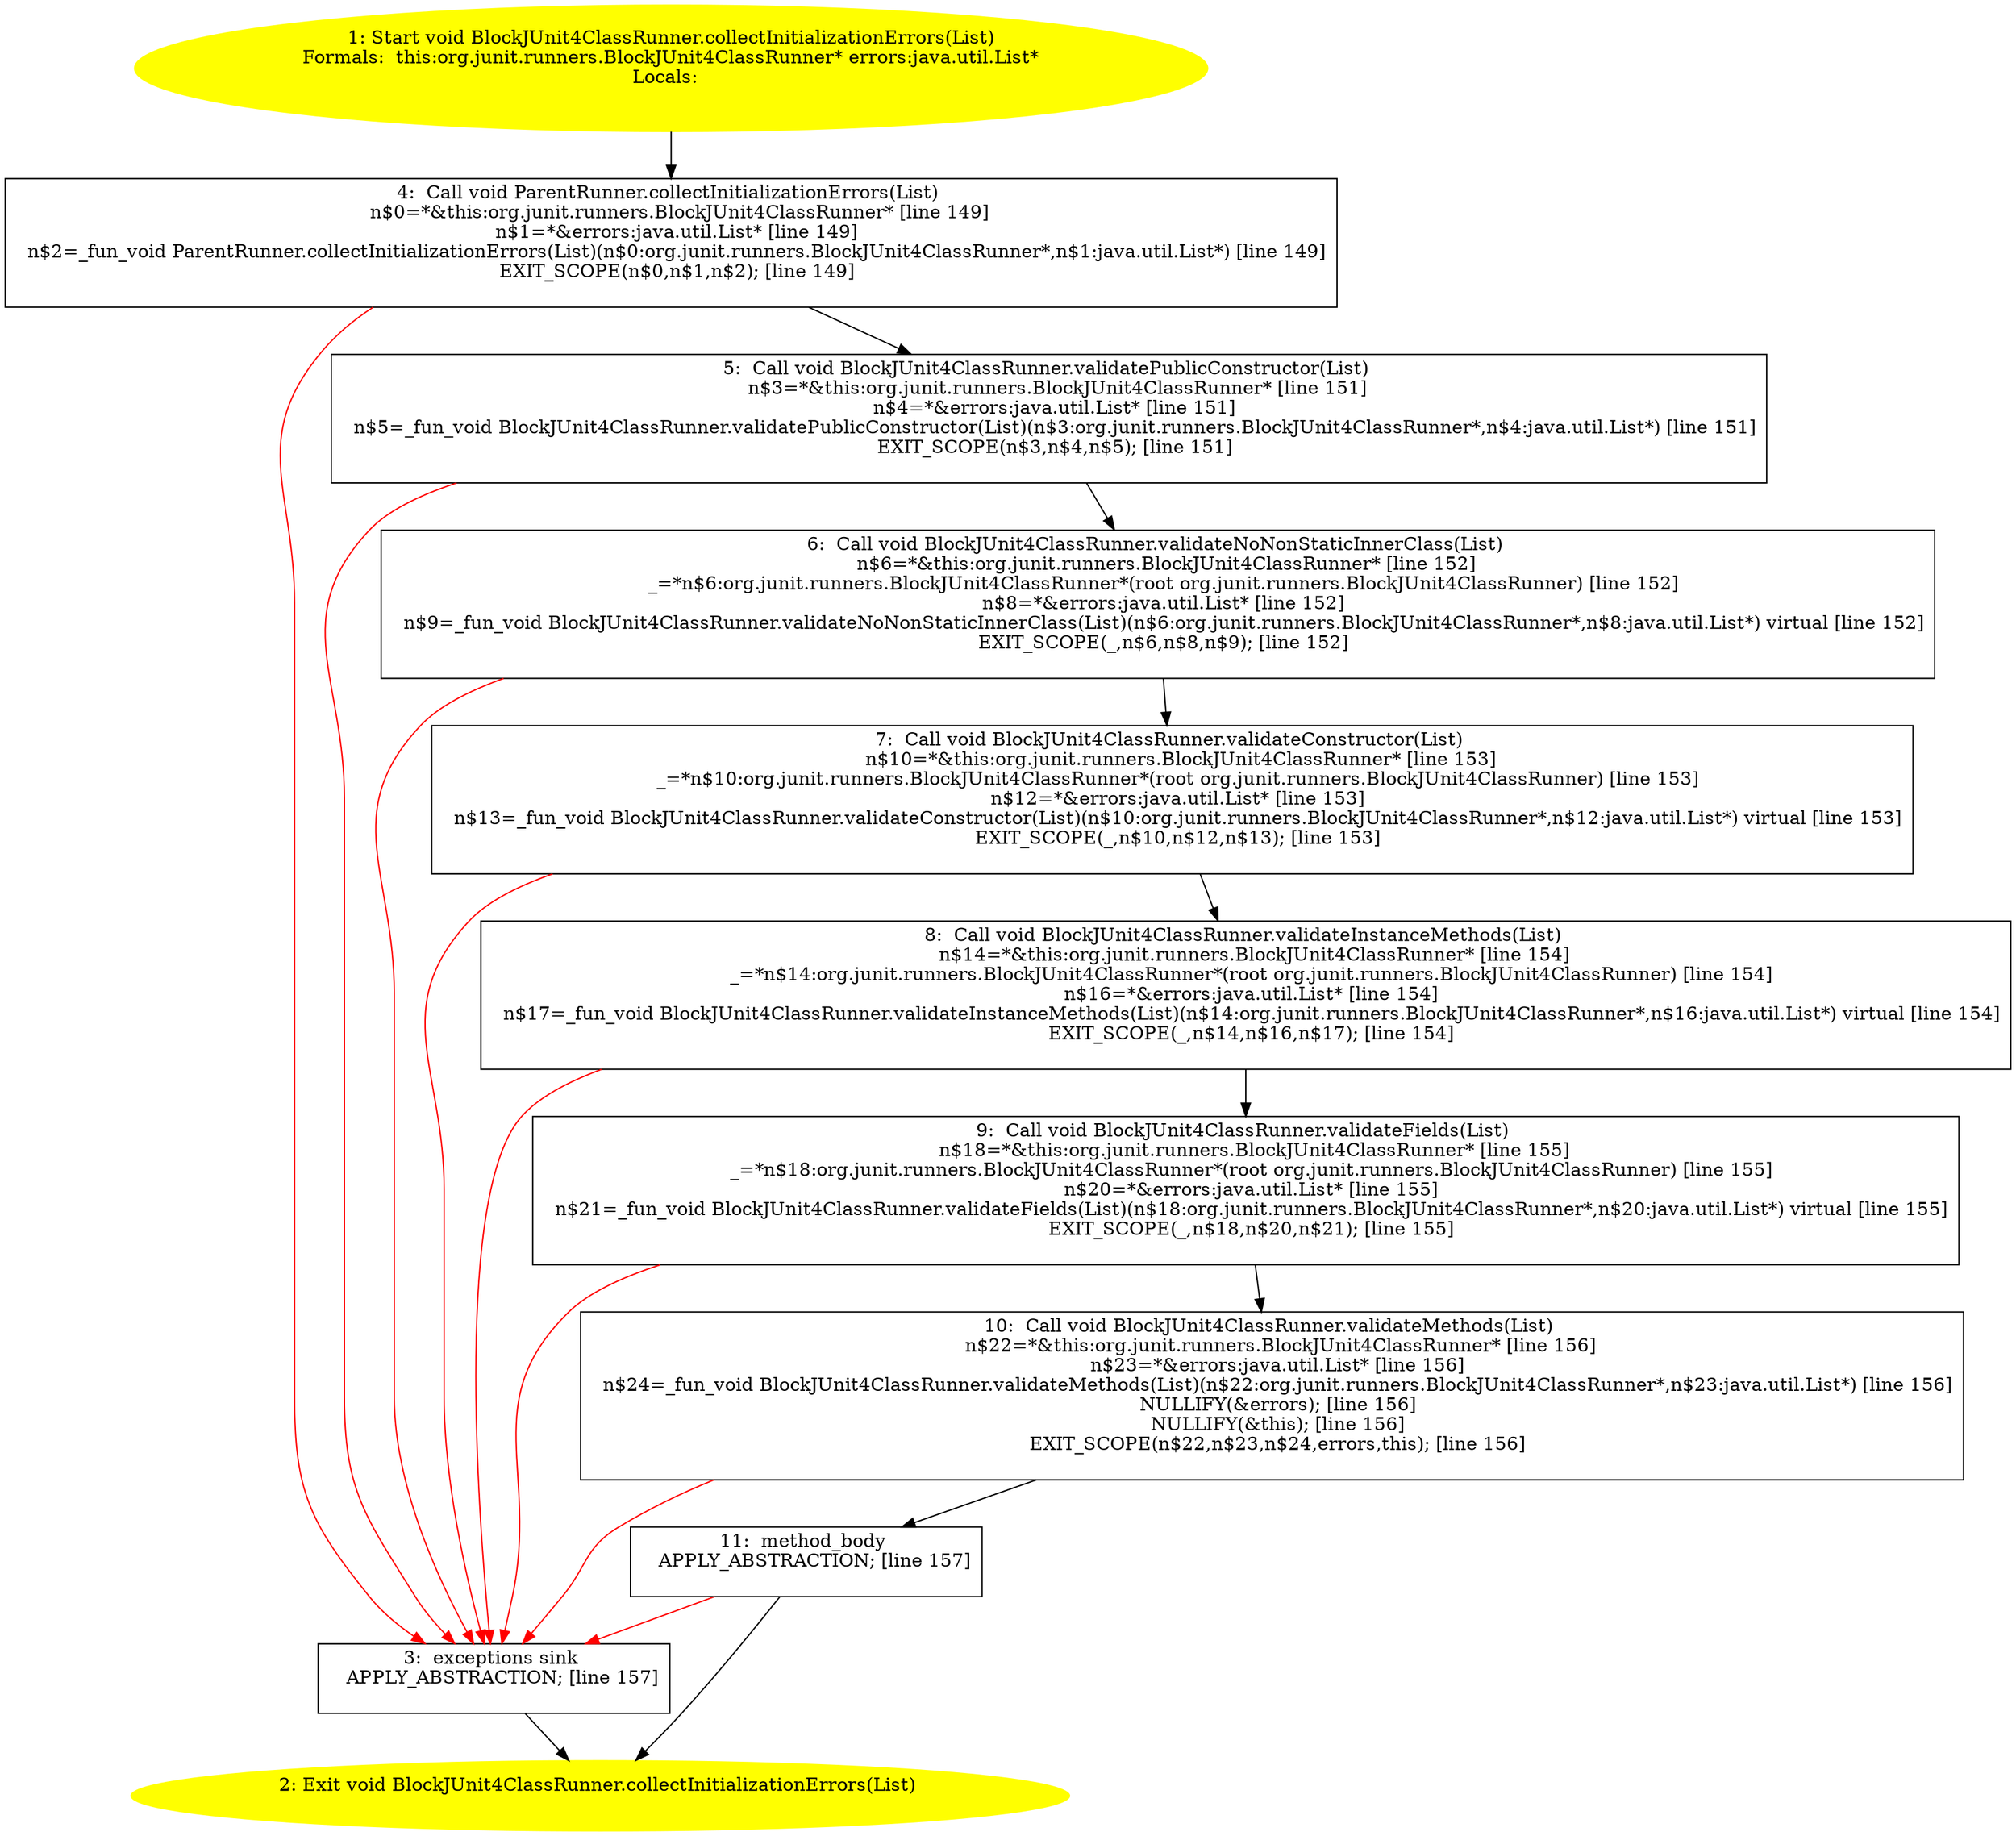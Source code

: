 /* @generated */
digraph cfg {
"org.junit.runners.BlockJUnit4ClassRunner.collectInitializationErrors(java.util.List):void.b449d5649b13755f44fa483141cfced3_1" [label="1: Start void BlockJUnit4ClassRunner.collectInitializationErrors(List)\nFormals:  this:org.junit.runners.BlockJUnit4ClassRunner* errors:java.util.List*\nLocals:  \n  " color=yellow style=filled]
	

	 "org.junit.runners.BlockJUnit4ClassRunner.collectInitializationErrors(java.util.List):void.b449d5649b13755f44fa483141cfced3_1" -> "org.junit.runners.BlockJUnit4ClassRunner.collectInitializationErrors(java.util.List):void.b449d5649b13755f44fa483141cfced3_4" ;
"org.junit.runners.BlockJUnit4ClassRunner.collectInitializationErrors(java.util.List):void.b449d5649b13755f44fa483141cfced3_2" [label="2: Exit void BlockJUnit4ClassRunner.collectInitializationErrors(List) \n  " color=yellow style=filled]
	

"org.junit.runners.BlockJUnit4ClassRunner.collectInitializationErrors(java.util.List):void.b449d5649b13755f44fa483141cfced3_3" [label="3:  exceptions sink \n   APPLY_ABSTRACTION; [line 157]\n " shape="box"]
	

	 "org.junit.runners.BlockJUnit4ClassRunner.collectInitializationErrors(java.util.List):void.b449d5649b13755f44fa483141cfced3_3" -> "org.junit.runners.BlockJUnit4ClassRunner.collectInitializationErrors(java.util.List):void.b449d5649b13755f44fa483141cfced3_2" ;
"org.junit.runners.BlockJUnit4ClassRunner.collectInitializationErrors(java.util.List):void.b449d5649b13755f44fa483141cfced3_4" [label="4:  Call void ParentRunner.collectInitializationErrors(List) \n   n$0=*&this:org.junit.runners.BlockJUnit4ClassRunner* [line 149]\n  n$1=*&errors:java.util.List* [line 149]\n  n$2=_fun_void ParentRunner.collectInitializationErrors(List)(n$0:org.junit.runners.BlockJUnit4ClassRunner*,n$1:java.util.List*) [line 149]\n  EXIT_SCOPE(n$0,n$1,n$2); [line 149]\n " shape="box"]
	

	 "org.junit.runners.BlockJUnit4ClassRunner.collectInitializationErrors(java.util.List):void.b449d5649b13755f44fa483141cfced3_4" -> "org.junit.runners.BlockJUnit4ClassRunner.collectInitializationErrors(java.util.List):void.b449d5649b13755f44fa483141cfced3_5" ;
	 "org.junit.runners.BlockJUnit4ClassRunner.collectInitializationErrors(java.util.List):void.b449d5649b13755f44fa483141cfced3_4" -> "org.junit.runners.BlockJUnit4ClassRunner.collectInitializationErrors(java.util.List):void.b449d5649b13755f44fa483141cfced3_3" [color="red" ];
"org.junit.runners.BlockJUnit4ClassRunner.collectInitializationErrors(java.util.List):void.b449d5649b13755f44fa483141cfced3_5" [label="5:  Call void BlockJUnit4ClassRunner.validatePublicConstructor(List) \n   n$3=*&this:org.junit.runners.BlockJUnit4ClassRunner* [line 151]\n  n$4=*&errors:java.util.List* [line 151]\n  n$5=_fun_void BlockJUnit4ClassRunner.validatePublicConstructor(List)(n$3:org.junit.runners.BlockJUnit4ClassRunner*,n$4:java.util.List*) [line 151]\n  EXIT_SCOPE(n$3,n$4,n$5); [line 151]\n " shape="box"]
	

	 "org.junit.runners.BlockJUnit4ClassRunner.collectInitializationErrors(java.util.List):void.b449d5649b13755f44fa483141cfced3_5" -> "org.junit.runners.BlockJUnit4ClassRunner.collectInitializationErrors(java.util.List):void.b449d5649b13755f44fa483141cfced3_6" ;
	 "org.junit.runners.BlockJUnit4ClassRunner.collectInitializationErrors(java.util.List):void.b449d5649b13755f44fa483141cfced3_5" -> "org.junit.runners.BlockJUnit4ClassRunner.collectInitializationErrors(java.util.List):void.b449d5649b13755f44fa483141cfced3_3" [color="red" ];
"org.junit.runners.BlockJUnit4ClassRunner.collectInitializationErrors(java.util.List):void.b449d5649b13755f44fa483141cfced3_6" [label="6:  Call void BlockJUnit4ClassRunner.validateNoNonStaticInnerClass(List) \n   n$6=*&this:org.junit.runners.BlockJUnit4ClassRunner* [line 152]\n  _=*n$6:org.junit.runners.BlockJUnit4ClassRunner*(root org.junit.runners.BlockJUnit4ClassRunner) [line 152]\n  n$8=*&errors:java.util.List* [line 152]\n  n$9=_fun_void BlockJUnit4ClassRunner.validateNoNonStaticInnerClass(List)(n$6:org.junit.runners.BlockJUnit4ClassRunner*,n$8:java.util.List*) virtual [line 152]\n  EXIT_SCOPE(_,n$6,n$8,n$9); [line 152]\n " shape="box"]
	

	 "org.junit.runners.BlockJUnit4ClassRunner.collectInitializationErrors(java.util.List):void.b449d5649b13755f44fa483141cfced3_6" -> "org.junit.runners.BlockJUnit4ClassRunner.collectInitializationErrors(java.util.List):void.b449d5649b13755f44fa483141cfced3_7" ;
	 "org.junit.runners.BlockJUnit4ClassRunner.collectInitializationErrors(java.util.List):void.b449d5649b13755f44fa483141cfced3_6" -> "org.junit.runners.BlockJUnit4ClassRunner.collectInitializationErrors(java.util.List):void.b449d5649b13755f44fa483141cfced3_3" [color="red" ];
"org.junit.runners.BlockJUnit4ClassRunner.collectInitializationErrors(java.util.List):void.b449d5649b13755f44fa483141cfced3_7" [label="7:  Call void BlockJUnit4ClassRunner.validateConstructor(List) \n   n$10=*&this:org.junit.runners.BlockJUnit4ClassRunner* [line 153]\n  _=*n$10:org.junit.runners.BlockJUnit4ClassRunner*(root org.junit.runners.BlockJUnit4ClassRunner) [line 153]\n  n$12=*&errors:java.util.List* [line 153]\n  n$13=_fun_void BlockJUnit4ClassRunner.validateConstructor(List)(n$10:org.junit.runners.BlockJUnit4ClassRunner*,n$12:java.util.List*) virtual [line 153]\n  EXIT_SCOPE(_,n$10,n$12,n$13); [line 153]\n " shape="box"]
	

	 "org.junit.runners.BlockJUnit4ClassRunner.collectInitializationErrors(java.util.List):void.b449d5649b13755f44fa483141cfced3_7" -> "org.junit.runners.BlockJUnit4ClassRunner.collectInitializationErrors(java.util.List):void.b449d5649b13755f44fa483141cfced3_8" ;
	 "org.junit.runners.BlockJUnit4ClassRunner.collectInitializationErrors(java.util.List):void.b449d5649b13755f44fa483141cfced3_7" -> "org.junit.runners.BlockJUnit4ClassRunner.collectInitializationErrors(java.util.List):void.b449d5649b13755f44fa483141cfced3_3" [color="red" ];
"org.junit.runners.BlockJUnit4ClassRunner.collectInitializationErrors(java.util.List):void.b449d5649b13755f44fa483141cfced3_8" [label="8:  Call void BlockJUnit4ClassRunner.validateInstanceMethods(List) \n   n$14=*&this:org.junit.runners.BlockJUnit4ClassRunner* [line 154]\n  _=*n$14:org.junit.runners.BlockJUnit4ClassRunner*(root org.junit.runners.BlockJUnit4ClassRunner) [line 154]\n  n$16=*&errors:java.util.List* [line 154]\n  n$17=_fun_void BlockJUnit4ClassRunner.validateInstanceMethods(List)(n$14:org.junit.runners.BlockJUnit4ClassRunner*,n$16:java.util.List*) virtual [line 154]\n  EXIT_SCOPE(_,n$14,n$16,n$17); [line 154]\n " shape="box"]
	

	 "org.junit.runners.BlockJUnit4ClassRunner.collectInitializationErrors(java.util.List):void.b449d5649b13755f44fa483141cfced3_8" -> "org.junit.runners.BlockJUnit4ClassRunner.collectInitializationErrors(java.util.List):void.b449d5649b13755f44fa483141cfced3_9" ;
	 "org.junit.runners.BlockJUnit4ClassRunner.collectInitializationErrors(java.util.List):void.b449d5649b13755f44fa483141cfced3_8" -> "org.junit.runners.BlockJUnit4ClassRunner.collectInitializationErrors(java.util.List):void.b449d5649b13755f44fa483141cfced3_3" [color="red" ];
"org.junit.runners.BlockJUnit4ClassRunner.collectInitializationErrors(java.util.List):void.b449d5649b13755f44fa483141cfced3_9" [label="9:  Call void BlockJUnit4ClassRunner.validateFields(List) \n   n$18=*&this:org.junit.runners.BlockJUnit4ClassRunner* [line 155]\n  _=*n$18:org.junit.runners.BlockJUnit4ClassRunner*(root org.junit.runners.BlockJUnit4ClassRunner) [line 155]\n  n$20=*&errors:java.util.List* [line 155]\n  n$21=_fun_void BlockJUnit4ClassRunner.validateFields(List)(n$18:org.junit.runners.BlockJUnit4ClassRunner*,n$20:java.util.List*) virtual [line 155]\n  EXIT_SCOPE(_,n$18,n$20,n$21); [line 155]\n " shape="box"]
	

	 "org.junit.runners.BlockJUnit4ClassRunner.collectInitializationErrors(java.util.List):void.b449d5649b13755f44fa483141cfced3_9" -> "org.junit.runners.BlockJUnit4ClassRunner.collectInitializationErrors(java.util.List):void.b449d5649b13755f44fa483141cfced3_10" ;
	 "org.junit.runners.BlockJUnit4ClassRunner.collectInitializationErrors(java.util.List):void.b449d5649b13755f44fa483141cfced3_9" -> "org.junit.runners.BlockJUnit4ClassRunner.collectInitializationErrors(java.util.List):void.b449d5649b13755f44fa483141cfced3_3" [color="red" ];
"org.junit.runners.BlockJUnit4ClassRunner.collectInitializationErrors(java.util.List):void.b449d5649b13755f44fa483141cfced3_10" [label="10:  Call void BlockJUnit4ClassRunner.validateMethods(List) \n   n$22=*&this:org.junit.runners.BlockJUnit4ClassRunner* [line 156]\n  n$23=*&errors:java.util.List* [line 156]\n  n$24=_fun_void BlockJUnit4ClassRunner.validateMethods(List)(n$22:org.junit.runners.BlockJUnit4ClassRunner*,n$23:java.util.List*) [line 156]\n  NULLIFY(&errors); [line 156]\n  NULLIFY(&this); [line 156]\n  EXIT_SCOPE(n$22,n$23,n$24,errors,this); [line 156]\n " shape="box"]
	

	 "org.junit.runners.BlockJUnit4ClassRunner.collectInitializationErrors(java.util.List):void.b449d5649b13755f44fa483141cfced3_10" -> "org.junit.runners.BlockJUnit4ClassRunner.collectInitializationErrors(java.util.List):void.b449d5649b13755f44fa483141cfced3_11" ;
	 "org.junit.runners.BlockJUnit4ClassRunner.collectInitializationErrors(java.util.List):void.b449d5649b13755f44fa483141cfced3_10" -> "org.junit.runners.BlockJUnit4ClassRunner.collectInitializationErrors(java.util.List):void.b449d5649b13755f44fa483141cfced3_3" [color="red" ];
"org.junit.runners.BlockJUnit4ClassRunner.collectInitializationErrors(java.util.List):void.b449d5649b13755f44fa483141cfced3_11" [label="11:  method_body \n   APPLY_ABSTRACTION; [line 157]\n " shape="box"]
	

	 "org.junit.runners.BlockJUnit4ClassRunner.collectInitializationErrors(java.util.List):void.b449d5649b13755f44fa483141cfced3_11" -> "org.junit.runners.BlockJUnit4ClassRunner.collectInitializationErrors(java.util.List):void.b449d5649b13755f44fa483141cfced3_2" ;
	 "org.junit.runners.BlockJUnit4ClassRunner.collectInitializationErrors(java.util.List):void.b449d5649b13755f44fa483141cfced3_11" -> "org.junit.runners.BlockJUnit4ClassRunner.collectInitializationErrors(java.util.List):void.b449d5649b13755f44fa483141cfced3_3" [color="red" ];
}
